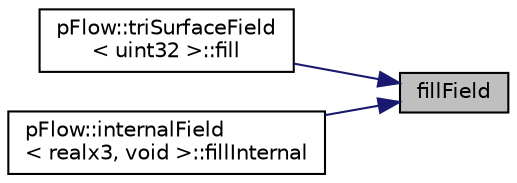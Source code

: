 digraph "fillField"
{
 // LATEX_PDF_SIZE
  edge [fontname="Helvetica",fontsize="10",labelfontname="Helvetica",labelfontsize="10"];
  node [fontname="Helvetica",fontsize="10",shape=record];
  rankdir="RL";
  Node1 [label="fillField",height=0.2,width=0.4,color="black", fillcolor="grey75", style="filled", fontcolor="black",tooltip=" "];
  Node1 -> Node2 [dir="back",color="midnightblue",fontsize="10",style="solid",fontname="Helvetica"];
  Node2 [label="pFlow::triSurfaceField\l\< uint32 \>::fill",height=0.2,width=0.4,color="black", fillcolor="white", style="filled",URL="$classpFlow_1_1triSurfaceField.html#a34b3e020ef4d15f9b2442bfff37f19b8",tooltip=" "];
  Node1 -> Node3 [dir="back",color="midnightblue",fontsize="10",style="solid",fontname="Helvetica"];
  Node3 [label="pFlow::internalField\l\< realx3, void \>::fillInternal",height=0.2,width=0.4,color="black", fillcolor="white", style="filled",URL="$classpFlow_1_1internalField.html#af12eaa3ab088b32abf49705bf76ba293",tooltip=" "];
}
